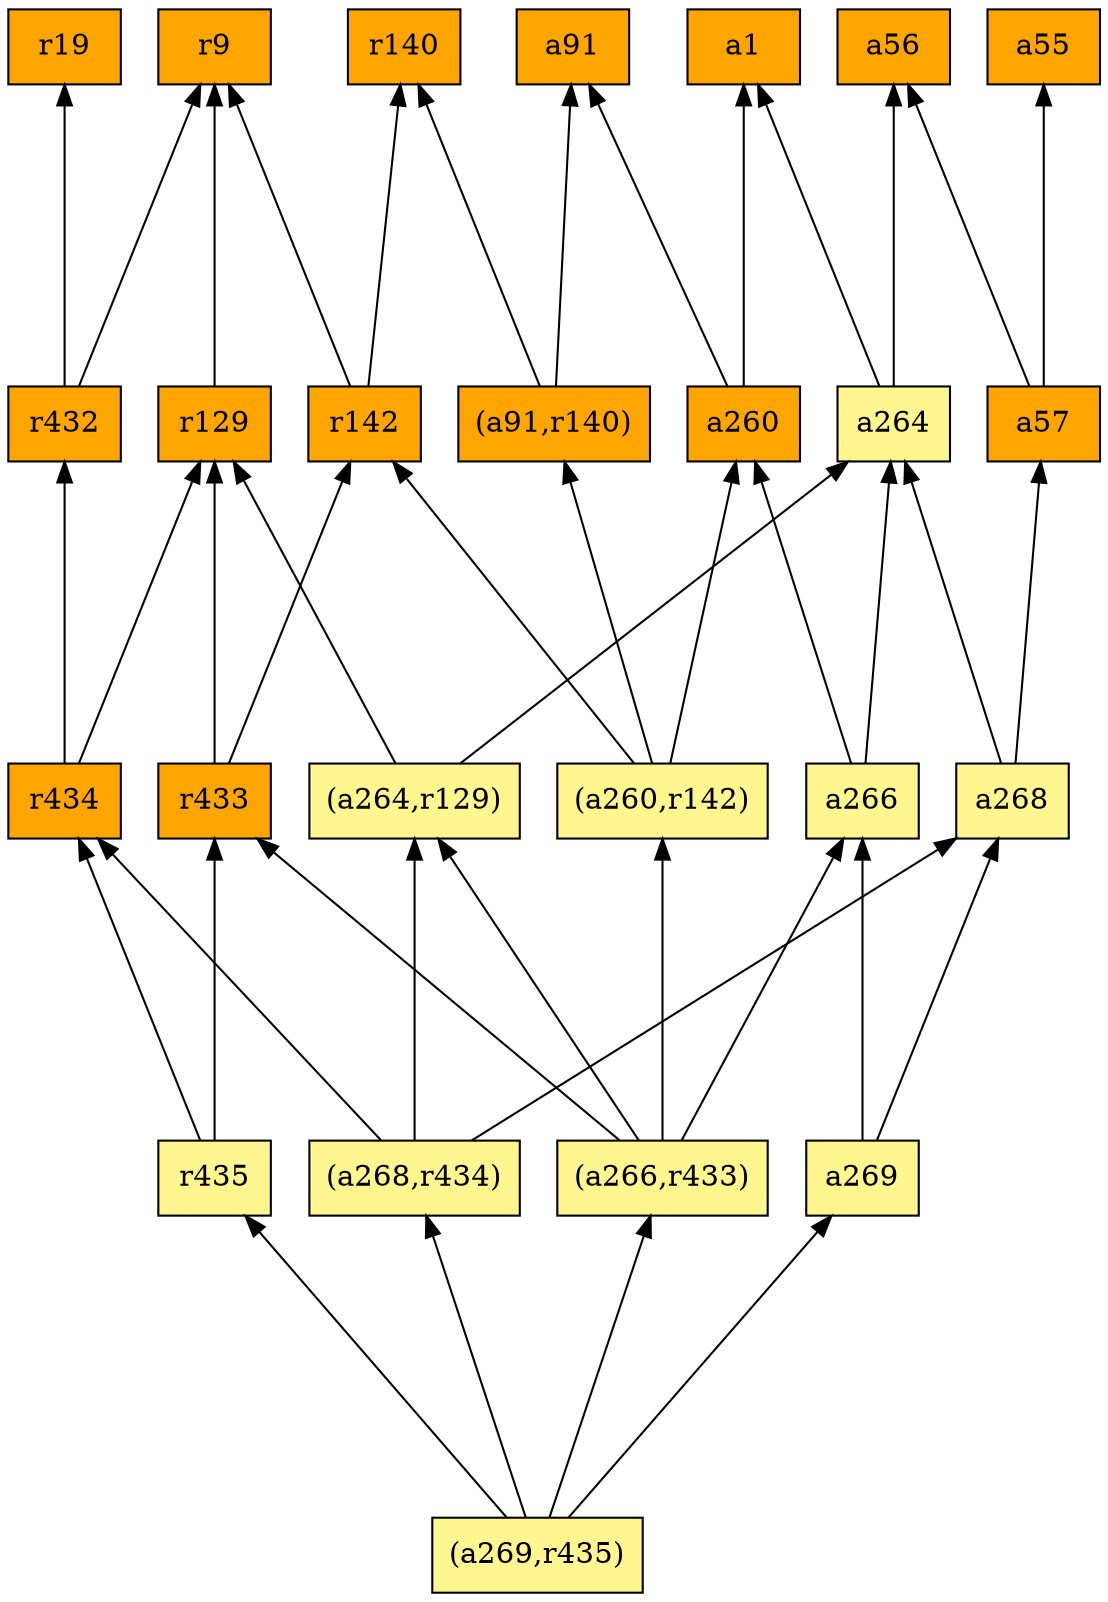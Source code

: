 digraph G {
rankdir=BT;ranksep="2.0";
"r142" [shape=record,fillcolor=orange,style=filled,label="{r142}"];
"r129" [shape=record,fillcolor=orange,style=filled,label="{r129}"];
"r433" [shape=record,fillcolor=orange,style=filled,label="{r433}"];
"(a260,r142)" [shape=record,fillcolor=khaki1,style=filled,label="{(a260,r142)}"];
"a264" [shape=record,fillcolor=khaki1,style=filled,label="{a264}"];
"a57" [shape=record,fillcolor=orange,style=filled,label="{a57}"];
"a56" [shape=record,fillcolor=orange,style=filled,label="{a56}"];
"(a269,r435)" [shape=record,fillcolor=khaki1,style=filled,label="{(a269,r435)}"];
"r432" [shape=record,fillcolor=orange,style=filled,label="{r432}"];
"a260" [shape=record,fillcolor=orange,style=filled,label="{a260}"];
"(a266,r433)" [shape=record,fillcolor=khaki1,style=filled,label="{(a266,r433)}"];
"a268" [shape=record,fillcolor=khaki1,style=filled,label="{a268}"];
"r9" [shape=record,fillcolor=orange,style=filled,label="{r9}"];
"(a264,r129)" [shape=record,fillcolor=khaki1,style=filled,label="{(a264,r129)}"];
"a91" [shape=record,fillcolor=orange,style=filled,label="{a91}"];
"a1" [shape=record,fillcolor=orange,style=filled,label="{a1}"];
"r434" [shape=record,fillcolor=orange,style=filled,label="{r434}"];
"(a268,r434)" [shape=record,fillcolor=khaki1,style=filled,label="{(a268,r434)}"];
"r140" [shape=record,fillcolor=orange,style=filled,label="{r140}"];
"(a91,r140)" [shape=record,fillcolor=orange,style=filled,label="{(a91,r140)}"];
"r19" [shape=record,fillcolor=orange,style=filled,label="{r19}"];
"a55" [shape=record,fillcolor=orange,style=filled,label="{a55}"];
"r435" [shape=record,fillcolor=khaki1,style=filled,label="{r435}"];
"a266" [shape=record,fillcolor=khaki1,style=filled,label="{a266}"];
"a269" [shape=record,fillcolor=khaki1,style=filled,label="{a269}"];
"r142" -> "r9"
"r142" -> "r140"
"r129" -> "r9"
"r433" -> "r142"
"r433" -> "r129"
"(a260,r142)" -> "r142"
"(a260,r142)" -> "a260"
"(a260,r142)" -> "(a91,r140)"
"a264" -> "a1"
"a264" -> "a56"
"a57" -> "a56"
"a57" -> "a55"
"(a269,r435)" -> "(a268,r434)"
"(a269,r435)" -> "(a266,r433)"
"(a269,r435)" -> "r435"
"(a269,r435)" -> "a269"
"r432" -> "r9"
"r432" -> "r19"
"a260" -> "a1"
"a260" -> "a91"
"(a266,r433)" -> "r433"
"(a266,r433)" -> "(a260,r142)"
"(a266,r433)" -> "(a264,r129)"
"(a266,r433)" -> "a266"
"a268" -> "a264"
"a268" -> "a57"
"(a264,r129)" -> "r129"
"(a264,r129)" -> "a264"
"r434" -> "r129"
"r434" -> "r432"
"(a268,r434)" -> "r434"
"(a268,r434)" -> "(a264,r129)"
"(a268,r434)" -> "a268"
"(a91,r140)" -> "a91"
"(a91,r140)" -> "r140"
"r435" -> "r434"
"r435" -> "r433"
"a266" -> "a264"
"a266" -> "a260"
"a269" -> "a268"
"a269" -> "a266"
}